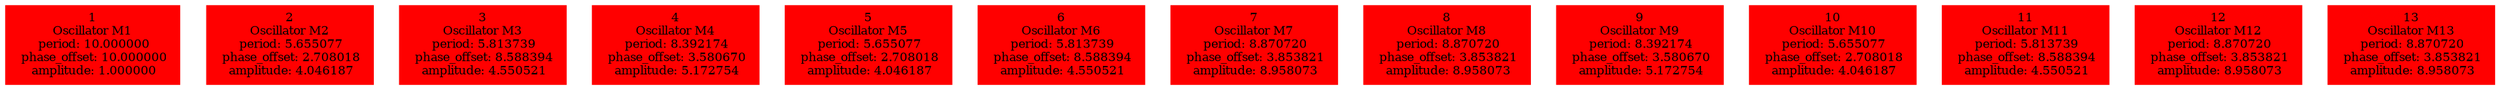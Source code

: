  digraph g{ forcelabels=true;
1 [label=<1<BR />Oscillator M1<BR /> period: 10.000000<BR /> phase_offset: 10.000000<BR /> amplitude: 1.000000>, shape=box,color=red,style=filled,fontsize=8];2 [label=<2<BR />Oscillator M2<BR /> period: 5.655077<BR /> phase_offset: 2.708018<BR /> amplitude: 4.046187>, shape=box,color=red,style=filled,fontsize=8];3 [label=<3<BR />Oscillator M3<BR /> period: 5.813739<BR /> phase_offset: 8.588394<BR /> amplitude: 4.550521>, shape=box,color=red,style=filled,fontsize=8];4 [label=<4<BR />Oscillator M4<BR /> period: 8.392174<BR /> phase_offset: 3.580670<BR /> amplitude: 5.172754>, shape=box,color=red,style=filled,fontsize=8];5 [label=<5<BR />Oscillator M5<BR /> period: 5.655077<BR /> phase_offset: 2.708018<BR /> amplitude: 4.046187>, shape=box,color=red,style=filled,fontsize=8];6 [label=<6<BR />Oscillator M6<BR /> period: 5.813739<BR /> phase_offset: 8.588394<BR /> amplitude: 4.550521>, shape=box,color=red,style=filled,fontsize=8];7 [label=<7<BR />Oscillator M7<BR /> period: 8.870720<BR /> phase_offset: 3.853821<BR /> amplitude: 8.958073>, shape=box,color=red,style=filled,fontsize=8];8 [label=<8<BR />Oscillator M8<BR /> period: 8.870720<BR /> phase_offset: 3.853821<BR /> amplitude: 8.958073>, shape=box,color=red,style=filled,fontsize=8];9 [label=<9<BR />Oscillator M9<BR /> period: 8.392174<BR /> phase_offset: 3.580670<BR /> amplitude: 5.172754>, shape=box,color=red,style=filled,fontsize=8];10 [label=<10<BR />Oscillator M10<BR /> period: 5.655077<BR /> phase_offset: 2.708018<BR /> amplitude: 4.046187>, shape=box,color=red,style=filled,fontsize=8];11 [label=<11<BR />Oscillator M11<BR /> period: 5.813739<BR /> phase_offset: 8.588394<BR /> amplitude: 4.550521>, shape=box,color=red,style=filled,fontsize=8];12 [label=<12<BR />Oscillator M12<BR /> period: 8.870720<BR /> phase_offset: 3.853821<BR /> amplitude: 8.958073>, shape=box,color=red,style=filled,fontsize=8];13 [label=<13<BR />Oscillator M13<BR /> period: 8.870720<BR /> phase_offset: 3.853821<BR /> amplitude: 8.958073>, shape=box,color=red,style=filled,fontsize=8]; }
